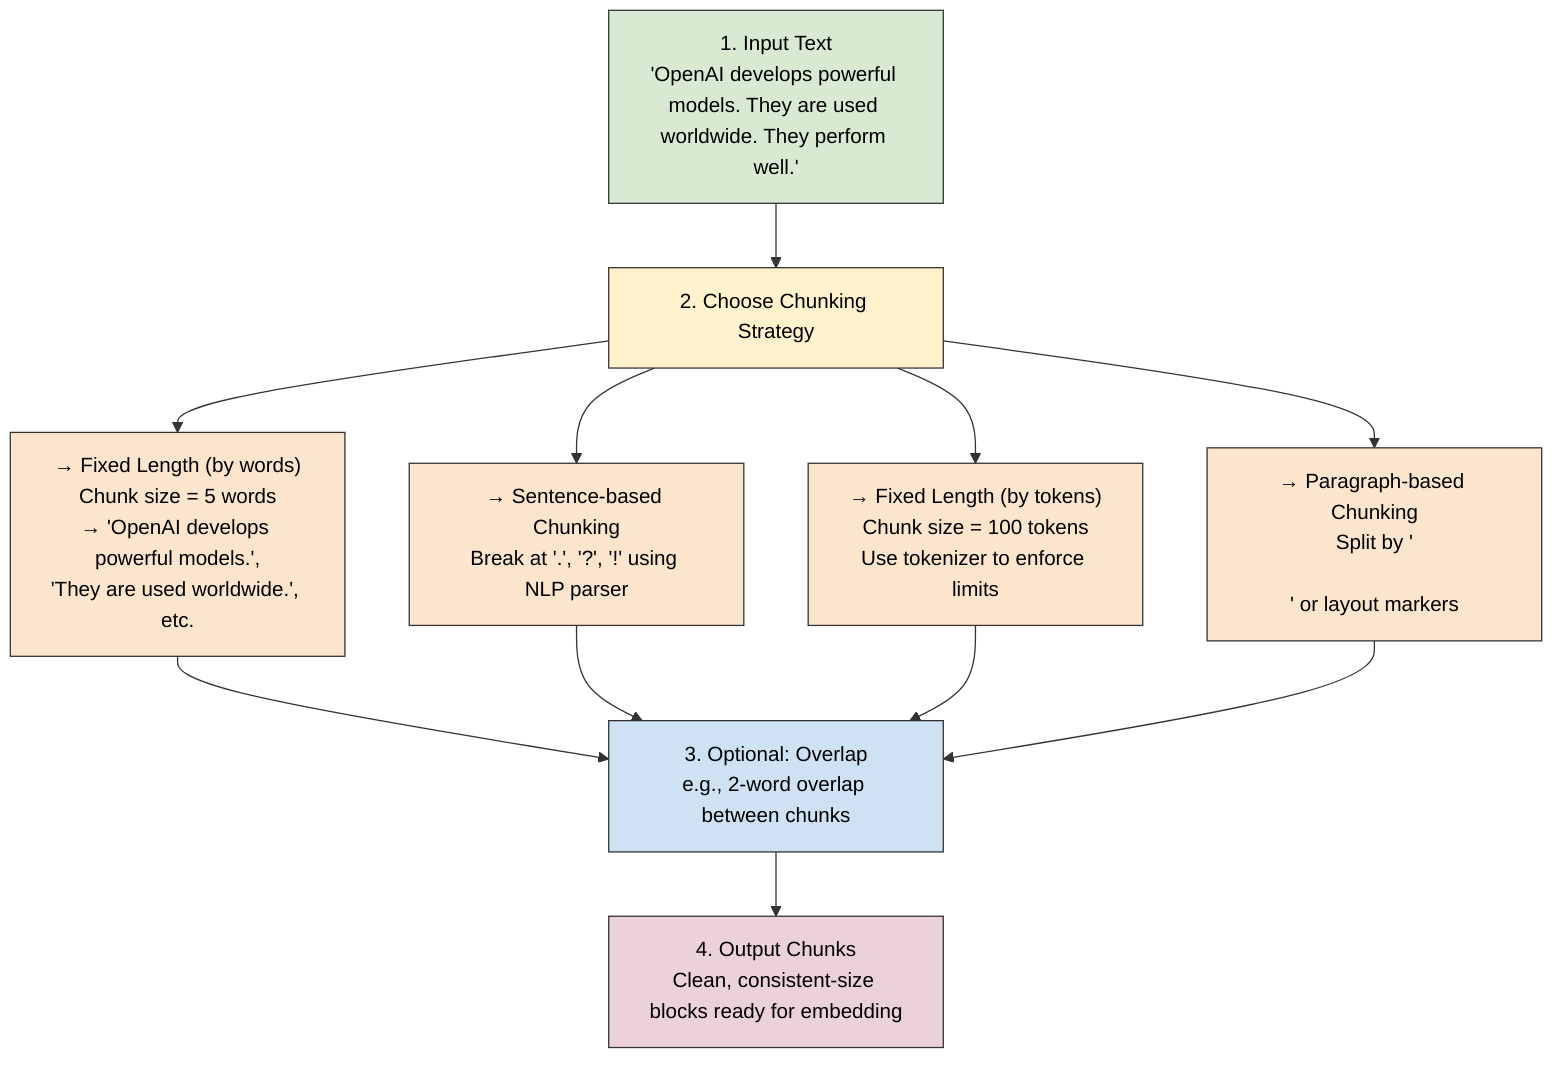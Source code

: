 flowchart TD
    A["1. Input Text<br/>'OpenAI develops powerful models. They are used worldwide. They perform well.'"] --> B["2. Choose Chunking Strategy"]

    B --> C1["→ Fixed Length (by words)<br/>Chunk size = 5 words<br/>→ 'OpenAI develops powerful models.',<br/>'They are used worldwide.', etc."]
    B --> C2["→ Fixed Length (by tokens)<br/>Chunk size = 100 tokens<br/>Use tokenizer to enforce limits"]
    B --> C3["→ Sentence-based Chunking<br/>Break at '.', '?', '!' using NLP parser"]
    B --> C4["→ Paragraph-based Chunking<br/>Split by '\n\n' or layout markers"]

    C1 --> D1["3. Optional: Overlap<br/>e.g., 2-word overlap between chunks"]
    C3 --> D1
    C2 --> D1
    C4 --> D1

    D1 --> E["4. Output Chunks<br/>Clean, consistent-size blocks ready for embedding"]

%% Styling
    style A fill:#d9ead3,stroke:#333,color:#000
    style B fill:#fff2cc,stroke:#333,color:#000
    style C1 fill:#fce5cd,stroke:#333,color:#000
    style C2 fill:#fce5cd,stroke:#333,color:#000
    style C3 fill:#fce5cd,stroke:#333,color:#000
    style C4 fill:#fce5cd,stroke:#333,color:#000
    style D1 fill:#cfe2f3,stroke:#333,color:#000
    style E fill:#ead1dc,stroke:#333,color:#000